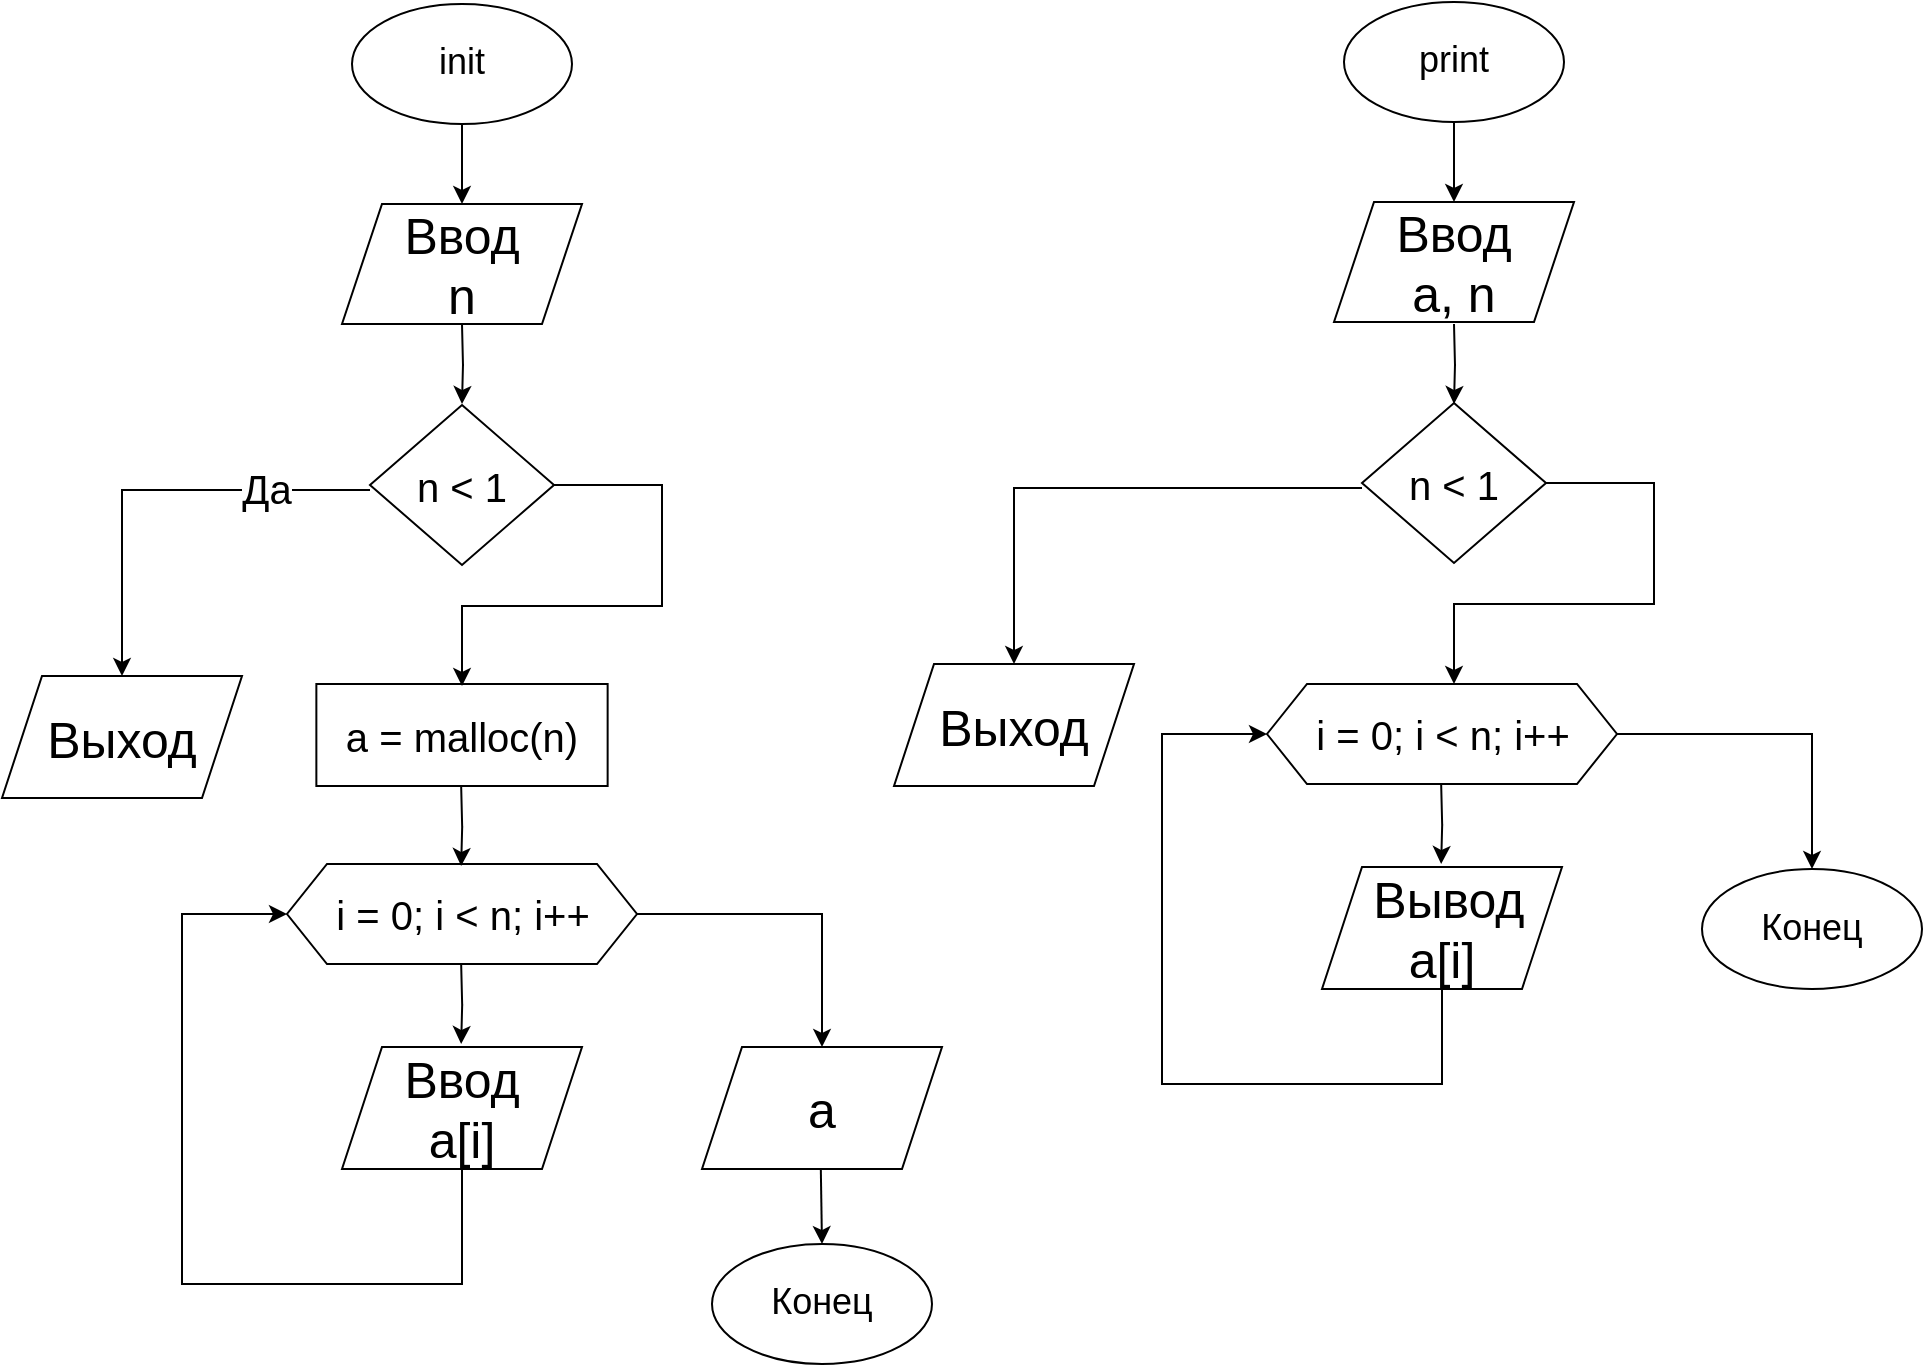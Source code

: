 <mxfile version="22.0.7" type="github">
  <diagram id="C5RBs43oDa-KdzZeNtuy" name="Page-1">
    <mxGraphModel dx="2268" dy="1999" grid="1" gridSize="10" guides="1" tooltips="1" connect="1" arrows="1" fold="1" page="1" pageScale="1" pageWidth="827" pageHeight="1169" math="0" shadow="0">
      <root>
        <mxCell id="WIyWlLk6GJQsqaUBKTNV-0" />
        <mxCell id="WIyWlLk6GJQsqaUBKTNV-1" parent="WIyWlLk6GJQsqaUBKTNV-0" />
        <mxCell id="H65rKkJU24tq7eOzj6Th-0" value="" style="edgeStyle=orthogonalEdgeStyle;rounded=0;orthogonalLoop=1;jettySize=auto;html=1;" parent="WIyWlLk6GJQsqaUBKTNV-1" source="H65rKkJU24tq7eOzj6Th-1" edge="1">
          <mxGeometry relative="1" as="geometry">
            <mxPoint x="160" y="-130" as="targetPoint" />
          </mxGeometry>
        </mxCell>
        <mxCell id="H65rKkJU24tq7eOzj6Th-1" value="&lt;p style=&quot;line-height: 110%;&quot;&gt;&lt;font style=&quot;font-size: 18px;&quot;&gt;init&lt;/font&gt;&lt;/p&gt;" style="ellipse;whiteSpace=wrap;html=1;" parent="WIyWlLk6GJQsqaUBKTNV-1" vertex="1">
          <mxGeometry x="105" y="-230" width="110" height="60" as="geometry" />
        </mxCell>
        <mxCell id="H65rKkJU24tq7eOzj6Th-2" value="&lt;span style=&quot;font-size: 25px;&quot;&gt;Ввод &lt;br&gt;n&lt;br&gt;&lt;/span&gt;" style="shape=parallelogram;perimeter=parallelogramPerimeter;whiteSpace=wrap;html=1;fixedSize=1;" parent="WIyWlLk6GJQsqaUBKTNV-1" vertex="1">
          <mxGeometry x="100" y="-130" width="120" height="60" as="geometry" />
        </mxCell>
        <mxCell id="H65rKkJU24tq7eOzj6Th-3" value="" style="edgeStyle=orthogonalEdgeStyle;rounded=0;orthogonalLoop=1;jettySize=auto;html=1;" parent="WIyWlLk6GJQsqaUBKTNV-1" edge="1">
          <mxGeometry relative="1" as="geometry">
            <mxPoint x="160.0" y="-70" as="sourcePoint" />
            <mxPoint x="160.0" y="-30" as="targetPoint" />
          </mxGeometry>
        </mxCell>
        <mxCell id="H65rKkJU24tq7eOzj6Th-4" value="&lt;font style=&quot;font-size: 20px;&quot;&gt;i = 0; i &amp;lt; n; i++&lt;/font&gt;" style="shape=hexagon;perimeter=hexagonPerimeter2;whiteSpace=wrap;html=1;fixedSize=1;" parent="WIyWlLk6GJQsqaUBKTNV-1" vertex="1">
          <mxGeometry x="72.5" y="200" width="175" height="50" as="geometry" />
        </mxCell>
        <mxCell id="H65rKkJU24tq7eOzj6Th-5" value="" style="edgeStyle=orthogonalEdgeStyle;rounded=0;orthogonalLoop=1;jettySize=auto;html=1;" parent="WIyWlLk6GJQsqaUBKTNV-1" edge="1">
          <mxGeometry relative="1" as="geometry">
            <mxPoint x="159.58" y="250" as="sourcePoint" />
            <mxPoint x="159.58" y="290" as="targetPoint" />
          </mxGeometry>
        </mxCell>
        <mxCell id="H65rKkJU24tq7eOzj6Th-7" value="&#xa;&lt;div style=&quot;color: rgb(204, 204, 204); background-color: rgb(31, 31, 31); font-family: Consolas, &amp;quot;Courier New&amp;quot;, monospace; font-weight: normal; font-size: 14px; line-height: 19px;&quot;&gt;&lt;br&gt;&lt;/div&gt;&#xa;&#xa;" style="endArrow=classic;html=1;rounded=0;exitX=0.5;exitY=1;exitDx=0;exitDy=0;entryX=0;entryY=0.5;entryDx=0;entryDy=0;" parent="WIyWlLk6GJQsqaUBKTNV-1" source="H65rKkJU24tq7eOzj6Th-20" target="H65rKkJU24tq7eOzj6Th-4" edge="1">
          <mxGeometry width="50" height="50" relative="1" as="geometry">
            <mxPoint x="120" y="330.0" as="sourcePoint" />
            <mxPoint x="20" y="210" as="targetPoint" />
            <Array as="points">
              <mxPoint x="160" y="410" />
              <mxPoint x="20" y="410" />
              <mxPoint x="20" y="225" />
            </Array>
          </mxGeometry>
        </mxCell>
        <mxCell id="H65rKkJU24tq7eOzj6Th-13" value="a = malloc(n)" style="rounded=0;whiteSpace=wrap;html=1;fontSize=20;" parent="WIyWlLk6GJQsqaUBKTNV-1" vertex="1">
          <mxGeometry x="87.18" y="110" width="145.64" height="51" as="geometry" />
        </mxCell>
        <mxCell id="H65rKkJU24tq7eOzj6Th-14" value="" style="edgeStyle=orthogonalEdgeStyle;rounded=0;orthogonalLoop=1;jettySize=auto;html=1;" parent="WIyWlLk6GJQsqaUBKTNV-1" edge="1">
          <mxGeometry relative="1" as="geometry">
            <mxPoint x="159.58" y="161" as="sourcePoint" />
            <mxPoint x="159.58" y="201" as="targetPoint" />
          </mxGeometry>
        </mxCell>
        <mxCell id="H65rKkJU24tq7eOzj6Th-17" value="" style="endArrow=classic;html=1;rounded=0;exitX=1;exitY=0.5;exitDx=0;exitDy=0;endFill=1;entryX=0.5;entryY=0;entryDx=0;entryDy=0;" parent="WIyWlLk6GJQsqaUBKTNV-1" target="H65rKkJU24tq7eOzj6Th-24" edge="1">
          <mxGeometry width="50" height="50" relative="1" as="geometry">
            <mxPoint x="247.5" y="225.0" as="sourcePoint" />
            <mxPoint x="340" y="300" as="targetPoint" />
            <Array as="points">
              <mxPoint x="340" y="225" />
            </Array>
          </mxGeometry>
        </mxCell>
        <mxCell id="H65rKkJU24tq7eOzj6Th-20" value="&lt;span style=&quot;font-size: 25px;&quot;&gt;Ввод&lt;br&gt;a[i]&lt;br&gt;&lt;/span&gt;" style="shape=parallelogram;perimeter=parallelogramPerimeter;whiteSpace=wrap;html=1;fixedSize=1;" parent="WIyWlLk6GJQsqaUBKTNV-1" vertex="1">
          <mxGeometry x="100.0" y="291.5" width="120" height="61" as="geometry" />
        </mxCell>
        <mxCell id="H65rKkJU24tq7eOzj6Th-24" value="&lt;span style=&quot;font-size: 25px;&quot;&gt;a&lt;br&gt;&lt;/span&gt;" style="shape=parallelogram;perimeter=parallelogramPerimeter;whiteSpace=wrap;html=1;fixedSize=1;" parent="WIyWlLk6GJQsqaUBKTNV-1" vertex="1">
          <mxGeometry x="280" y="291.5" width="120" height="61" as="geometry" />
        </mxCell>
        <mxCell id="H65rKkJU24tq7eOzj6Th-25" value="" style="edgeStyle=orthogonalEdgeStyle;rounded=0;orthogonalLoop=1;jettySize=auto;html=1;" parent="WIyWlLk6GJQsqaUBKTNV-1" source="H65rKkJU24tq7eOzj6Th-26" edge="1">
          <mxGeometry relative="1" as="geometry">
            <mxPoint x="656" y="-131" as="targetPoint" />
          </mxGeometry>
        </mxCell>
        <mxCell id="H65rKkJU24tq7eOzj6Th-26" value="&lt;p style=&quot;line-height: 110%;&quot;&gt;&lt;font style=&quot;font-size: 18px;&quot;&gt;print&lt;/font&gt;&lt;/p&gt;" style="ellipse;whiteSpace=wrap;html=1;" parent="WIyWlLk6GJQsqaUBKTNV-1" vertex="1">
          <mxGeometry x="601" y="-231" width="110" height="60" as="geometry" />
        </mxCell>
        <mxCell id="H65rKkJU24tq7eOzj6Th-27" value="&lt;span style=&quot;font-size: 25px;&quot;&gt;Ввод &lt;br&gt;a, n&lt;br&gt;&lt;/span&gt;" style="shape=parallelogram;perimeter=parallelogramPerimeter;whiteSpace=wrap;html=1;fixedSize=1;" parent="WIyWlLk6GJQsqaUBKTNV-1" vertex="1">
          <mxGeometry x="596" y="-131" width="120" height="60" as="geometry" />
        </mxCell>
        <mxCell id="H65rKkJU24tq7eOzj6Th-29" value="&lt;font style=&quot;font-size: 20px;&quot;&gt;i = 0; i &amp;lt; n; i++&lt;/font&gt;" style="shape=hexagon;perimeter=hexagonPerimeter2;whiteSpace=wrap;html=1;fixedSize=1;" parent="WIyWlLk6GJQsqaUBKTNV-1" vertex="1">
          <mxGeometry x="562.5" y="110" width="175" height="50" as="geometry" />
        </mxCell>
        <mxCell id="H65rKkJU24tq7eOzj6Th-30" value="" style="edgeStyle=orthogonalEdgeStyle;rounded=0;orthogonalLoop=1;jettySize=auto;html=1;" parent="WIyWlLk6GJQsqaUBKTNV-1" edge="1">
          <mxGeometry relative="1" as="geometry">
            <mxPoint x="649.58" y="160" as="sourcePoint" />
            <mxPoint x="649.58" y="200" as="targetPoint" />
          </mxGeometry>
        </mxCell>
        <mxCell id="H65rKkJU24tq7eOzj6Th-31" value="&#xa;&lt;div style=&quot;color: rgb(204, 204, 204); background-color: rgb(31, 31, 31); font-family: Consolas, &amp;quot;Courier New&amp;quot;, monospace; font-weight: normal; font-size: 14px; line-height: 19px;&quot;&gt;&lt;br&gt;&lt;/div&gt;&#xa;&#xa;" style="endArrow=classic;html=1;rounded=0;exitX=0.5;exitY=1;exitDx=0;exitDy=0;entryX=0;entryY=0.5;entryDx=0;entryDy=0;" parent="WIyWlLk6GJQsqaUBKTNV-1" source="H65rKkJU24tq7eOzj6Th-35" target="H65rKkJU24tq7eOzj6Th-29" edge="1">
          <mxGeometry width="50" height="50" relative="1" as="geometry">
            <mxPoint x="610" y="240.0" as="sourcePoint" />
            <mxPoint x="510" y="120" as="targetPoint" />
            <Array as="points">
              <mxPoint x="650" y="310" />
              <mxPoint x="510" y="310" />
              <mxPoint x="510" y="135" />
            </Array>
          </mxGeometry>
        </mxCell>
        <mxCell id="H65rKkJU24tq7eOzj6Th-34" value="" style="endArrow=classic;html=1;rounded=0;exitX=1;exitY=0.5;exitDx=0;exitDy=0;endFill=1;entryX=0.5;entryY=0;entryDx=0;entryDy=0;" parent="WIyWlLk6GJQsqaUBKTNV-1" edge="1">
          <mxGeometry width="50" height="50" relative="1" as="geometry">
            <mxPoint x="737.5" y="135.0" as="sourcePoint" />
            <mxPoint x="835" y="202.5" as="targetPoint" />
            <Array as="points">
              <mxPoint x="835" y="135" />
            </Array>
          </mxGeometry>
        </mxCell>
        <mxCell id="H65rKkJU24tq7eOzj6Th-35" value="&lt;span style=&quot;font-size: 25px;&quot;&gt;&amp;nbsp;Вывод&lt;br&gt;a[i]&lt;br&gt;&lt;/span&gt;" style="shape=parallelogram;perimeter=parallelogramPerimeter;whiteSpace=wrap;html=1;fixedSize=1;" parent="WIyWlLk6GJQsqaUBKTNV-1" vertex="1">
          <mxGeometry x="590" y="201.5" width="120" height="61" as="geometry" />
        </mxCell>
        <mxCell id="H65rKkJU24tq7eOzj6Th-37" value="&lt;p style=&quot;line-height: 110%;&quot;&gt;&lt;span style=&quot;font-size: 18px;&quot;&gt;Конец&lt;/span&gt;&lt;/p&gt;" style="ellipse;whiteSpace=wrap;html=1;" parent="WIyWlLk6GJQsqaUBKTNV-1" vertex="1">
          <mxGeometry x="780" y="202.5" width="110" height="60" as="geometry" />
        </mxCell>
        <mxCell id="MTVnitmc1auSQbq-p4DV-9" value="&lt;span style=&quot;font-size: 20px;&quot;&gt;n &amp;lt; 1&lt;/span&gt;" style="rhombus;whiteSpace=wrap;html=1;" parent="WIyWlLk6GJQsqaUBKTNV-1" vertex="1">
          <mxGeometry x="114" y="-29.5" width="92" height="80" as="geometry" />
        </mxCell>
        <mxCell id="MTVnitmc1auSQbq-p4DV-10" value="" style="endArrow=classic;html=1;rounded=0;exitX=0;exitY=0.5;exitDx=0;exitDy=0;endFill=1;entryX=0.5;entryY=0;entryDx=0;entryDy=0;" parent="WIyWlLk6GJQsqaUBKTNV-1" target="MTVnitmc1auSQbq-p4DV-11" edge="1">
          <mxGeometry width="50" height="50" relative="1" as="geometry">
            <mxPoint x="114" y="13" as="sourcePoint" />
            <mxPoint x="-10" y="121" as="targetPoint" />
            <Array as="points">
              <mxPoint x="-10" y="13" />
            </Array>
          </mxGeometry>
        </mxCell>
        <mxCell id="MTVnitmc1auSQbq-p4DV-11" value="&lt;span style=&quot;font-size: 25px;&quot;&gt;Выход&lt;br&gt;&lt;/span&gt;" style="shape=parallelogram;perimeter=parallelogramPerimeter;whiteSpace=wrap;html=1;fixedSize=1;" parent="WIyWlLk6GJQsqaUBKTNV-1" vertex="1">
          <mxGeometry x="-70.0" y="106" width="120" height="61" as="geometry" />
        </mxCell>
        <mxCell id="MTVnitmc1auSQbq-p4DV-12" value="&lt;font style=&quot;font-size: 20px;&quot;&gt;Да&lt;/font&gt;" style="edgeLabel;html=1;align=center;verticalAlign=middle;resizable=0;points=[];" parent="WIyWlLk6GJQsqaUBKTNV-1" vertex="1" connectable="0">
          <mxGeometry x="-59.997" y="-5.004" as="geometry">
            <mxPoint x="122" y="17" as="offset" />
          </mxGeometry>
        </mxCell>
        <mxCell id="MTVnitmc1auSQbq-p4DV-13" value="" style="edgeStyle=orthogonalEdgeStyle;rounded=0;orthogonalLoop=1;jettySize=auto;html=1;exitX=1;exitY=0.5;exitDx=0;exitDy=0;entryX=0.5;entryY=0;entryDx=0;entryDy=0;" parent="WIyWlLk6GJQsqaUBKTNV-1" source="MTVnitmc1auSQbq-p4DV-9" edge="1">
          <mxGeometry relative="1" as="geometry">
            <mxPoint x="170" y="-59" as="sourcePoint" />
            <mxPoint x="160" y="111" as="targetPoint" />
            <Array as="points">
              <mxPoint x="260" y="11" />
              <mxPoint x="260" y="71" />
              <mxPoint x="160" y="71" />
            </Array>
          </mxGeometry>
        </mxCell>
        <mxCell id="MTVnitmc1auSQbq-p4DV-14" value="" style="edgeStyle=orthogonalEdgeStyle;rounded=0;orthogonalLoop=1;jettySize=auto;html=1;" parent="WIyWlLk6GJQsqaUBKTNV-1" edge="1">
          <mxGeometry relative="1" as="geometry">
            <mxPoint x="656" y="-70" as="sourcePoint" />
            <mxPoint x="656" y="-30" as="targetPoint" />
          </mxGeometry>
        </mxCell>
        <mxCell id="MTVnitmc1auSQbq-p4DV-16" value="&lt;span style=&quot;font-size: 20px;&quot;&gt;n &amp;lt; 1&lt;/span&gt;" style="rhombus;whiteSpace=wrap;html=1;" parent="WIyWlLk6GJQsqaUBKTNV-1" vertex="1">
          <mxGeometry x="610" y="-30.5" width="92" height="80" as="geometry" />
        </mxCell>
        <mxCell id="MTVnitmc1auSQbq-p4DV-17" value="" style="endArrow=classic;html=1;rounded=0;exitX=0;exitY=0.5;exitDx=0;exitDy=0;endFill=1;entryX=0.5;entryY=0;entryDx=0;entryDy=0;" parent="WIyWlLk6GJQsqaUBKTNV-1" target="MTVnitmc1auSQbq-p4DV-18" edge="1">
          <mxGeometry width="50" height="50" relative="1" as="geometry">
            <mxPoint x="610" y="12" as="sourcePoint" />
            <mxPoint x="486" y="120" as="targetPoint" />
            <Array as="points">
              <mxPoint x="436" y="12" />
            </Array>
          </mxGeometry>
        </mxCell>
        <mxCell id="MTVnitmc1auSQbq-p4DV-18" value="&lt;span style=&quot;font-size: 25px;&quot;&gt;Выход&lt;br&gt;&lt;/span&gt;" style="shape=parallelogram;perimeter=parallelogramPerimeter;whiteSpace=wrap;html=1;fixedSize=1;" parent="WIyWlLk6GJQsqaUBKTNV-1" vertex="1">
          <mxGeometry x="376.0" y="100" width="120" height="61" as="geometry" />
        </mxCell>
        <mxCell id="MTVnitmc1auSQbq-p4DV-20" value="" style="edgeStyle=orthogonalEdgeStyle;rounded=0;orthogonalLoop=1;jettySize=auto;html=1;exitX=1;exitY=0.5;exitDx=0;exitDy=0;entryX=0.5;entryY=0;entryDx=0;entryDy=0;" parent="WIyWlLk6GJQsqaUBKTNV-1" source="MTVnitmc1auSQbq-p4DV-16" edge="1">
          <mxGeometry relative="1" as="geometry">
            <mxPoint x="666" y="-60" as="sourcePoint" />
            <mxPoint x="656" y="110" as="targetPoint" />
            <Array as="points">
              <mxPoint x="756" y="10" />
              <mxPoint x="756" y="70" />
              <mxPoint x="656" y="70" />
            </Array>
          </mxGeometry>
        </mxCell>
        <mxCell id="obT8TigOL1kh33aEOIsh-0" value="&lt;p style=&quot;line-height: 110%;&quot;&gt;&lt;span style=&quot;font-size: 18px;&quot;&gt;Конец&lt;/span&gt;&lt;/p&gt;" style="ellipse;whiteSpace=wrap;html=1;" vertex="1" parent="WIyWlLk6GJQsqaUBKTNV-1">
          <mxGeometry x="285" y="390" width="110" height="60" as="geometry" />
        </mxCell>
        <mxCell id="obT8TigOL1kh33aEOIsh-1" value="" style="edgeStyle=orthogonalEdgeStyle;rounded=0;orthogonalLoop=1;jettySize=auto;html=1;entryX=0.5;entryY=0;entryDx=0;entryDy=0;" edge="1" parent="WIyWlLk6GJQsqaUBKTNV-1" target="obT8TigOL1kh33aEOIsh-0">
          <mxGeometry relative="1" as="geometry">
            <mxPoint x="339.41" y="352.5" as="sourcePoint" />
            <mxPoint x="339.41" y="392.5" as="targetPoint" />
          </mxGeometry>
        </mxCell>
      </root>
    </mxGraphModel>
  </diagram>
</mxfile>
